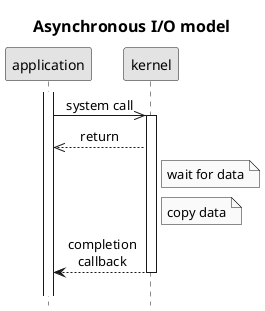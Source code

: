 @startuml
title Asynchronous I/O model
hide footbox
skinparam monochrome true
skinparam titleFontSize 16
skinparam sequenceMessageAlign center
activate application
application->>kernel: system call
activate kernel
kernel-->>application: return
Note right of kernel: wait for data
Note right of kernel: copy data
kernel-->application: completion\ncallback
deactivate kernel
||15||
@enduml
